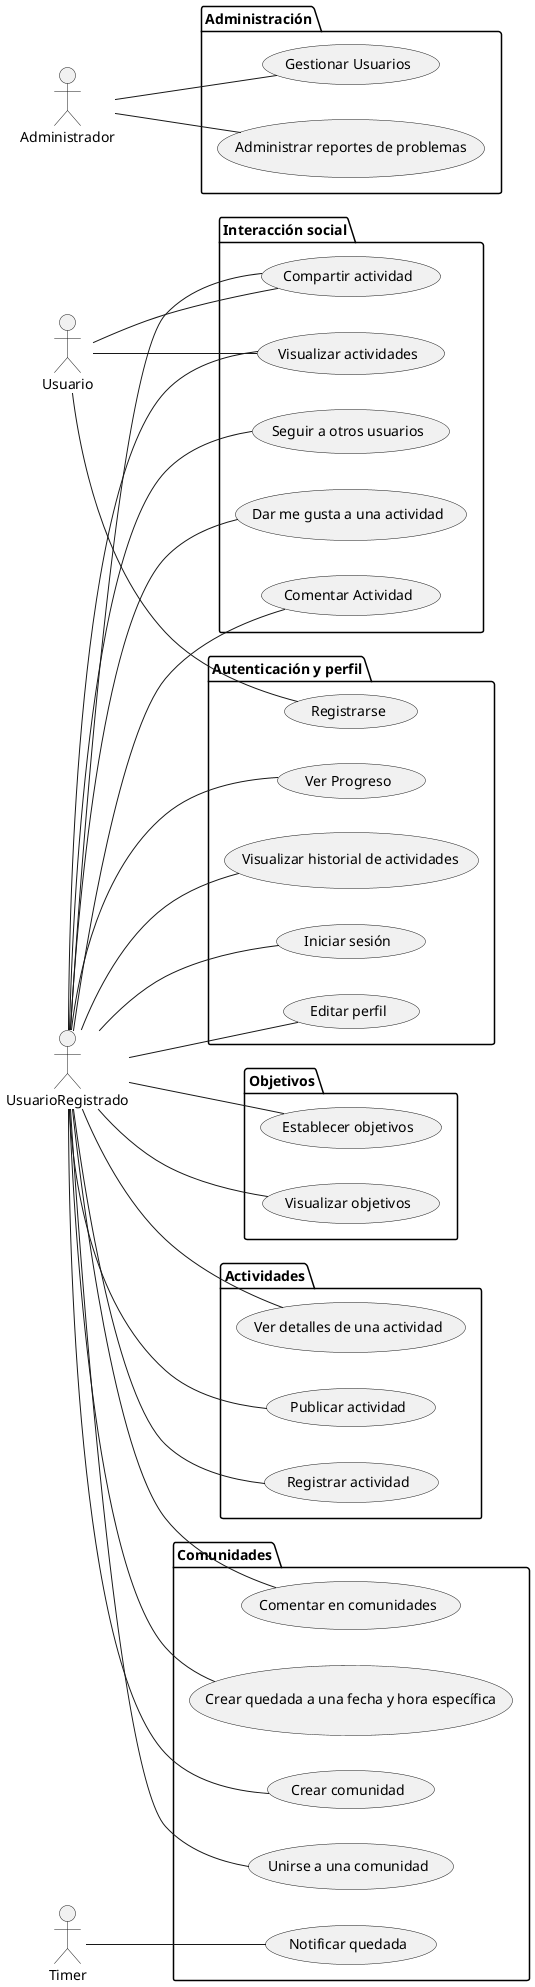 @startuml
left to right direction
actor Usuario 
actor UsuarioRegistrado
actor Administrador
actor Timer

package "Autenticación y perfil" {
    Usuario -- (Registrarse)
    UsuarioRegistrado -- (Iniciar sesión)
    UsuarioRegistrado -- (Editar perfil)
    UsuarioRegistrado -- (Ver Progreso)
    UsuarioRegistrado -- (Visualizar historial de actividades)
}

package "Actividades" {
    UsuarioRegistrado -- (Registrar actividad)
    UsuarioRegistrado -- (Ver detalles de una actividad)
    UsuarioRegistrado -- (Publicar actividad)
}

package "Interacción social" {
    UsuarioRegistrado -- (Seguir a otros usuarios)
    UsuarioRegistrado -- (Visualizar actividades)
    Usuario -- (Visualizar actividades)
    UsuarioRegistrado -- (Comentar Actividad)
    UsuarioRegistrado -- (Dar me gusta a una actividad)
    UsuarioRegistrado -- (Compartir actividad)
    Usuario -- (Compartir actividad)
}

package "Comunidades" {
    UsuarioRegistrado -- (Crear comunidad)
    UsuarioRegistrado -- (Unirse a una comunidad)
    UsuarioRegistrado -- (Comentar en comunidades)
    UsuarioRegistrado -- (Crear quedada a una fecha y hora específica)
    Timer -- (Notificar quedada)
}

package "Objetivos" {
    UsuarioRegistrado -- (Establecer objetivos)
    UsuarioRegistrado -- (Visualizar objetivos)
}

package "Administración" {
    Administrador -- (Gestionar Usuarios)
    Administrador -- (Administrar reportes de problemas)
}

@enduml
